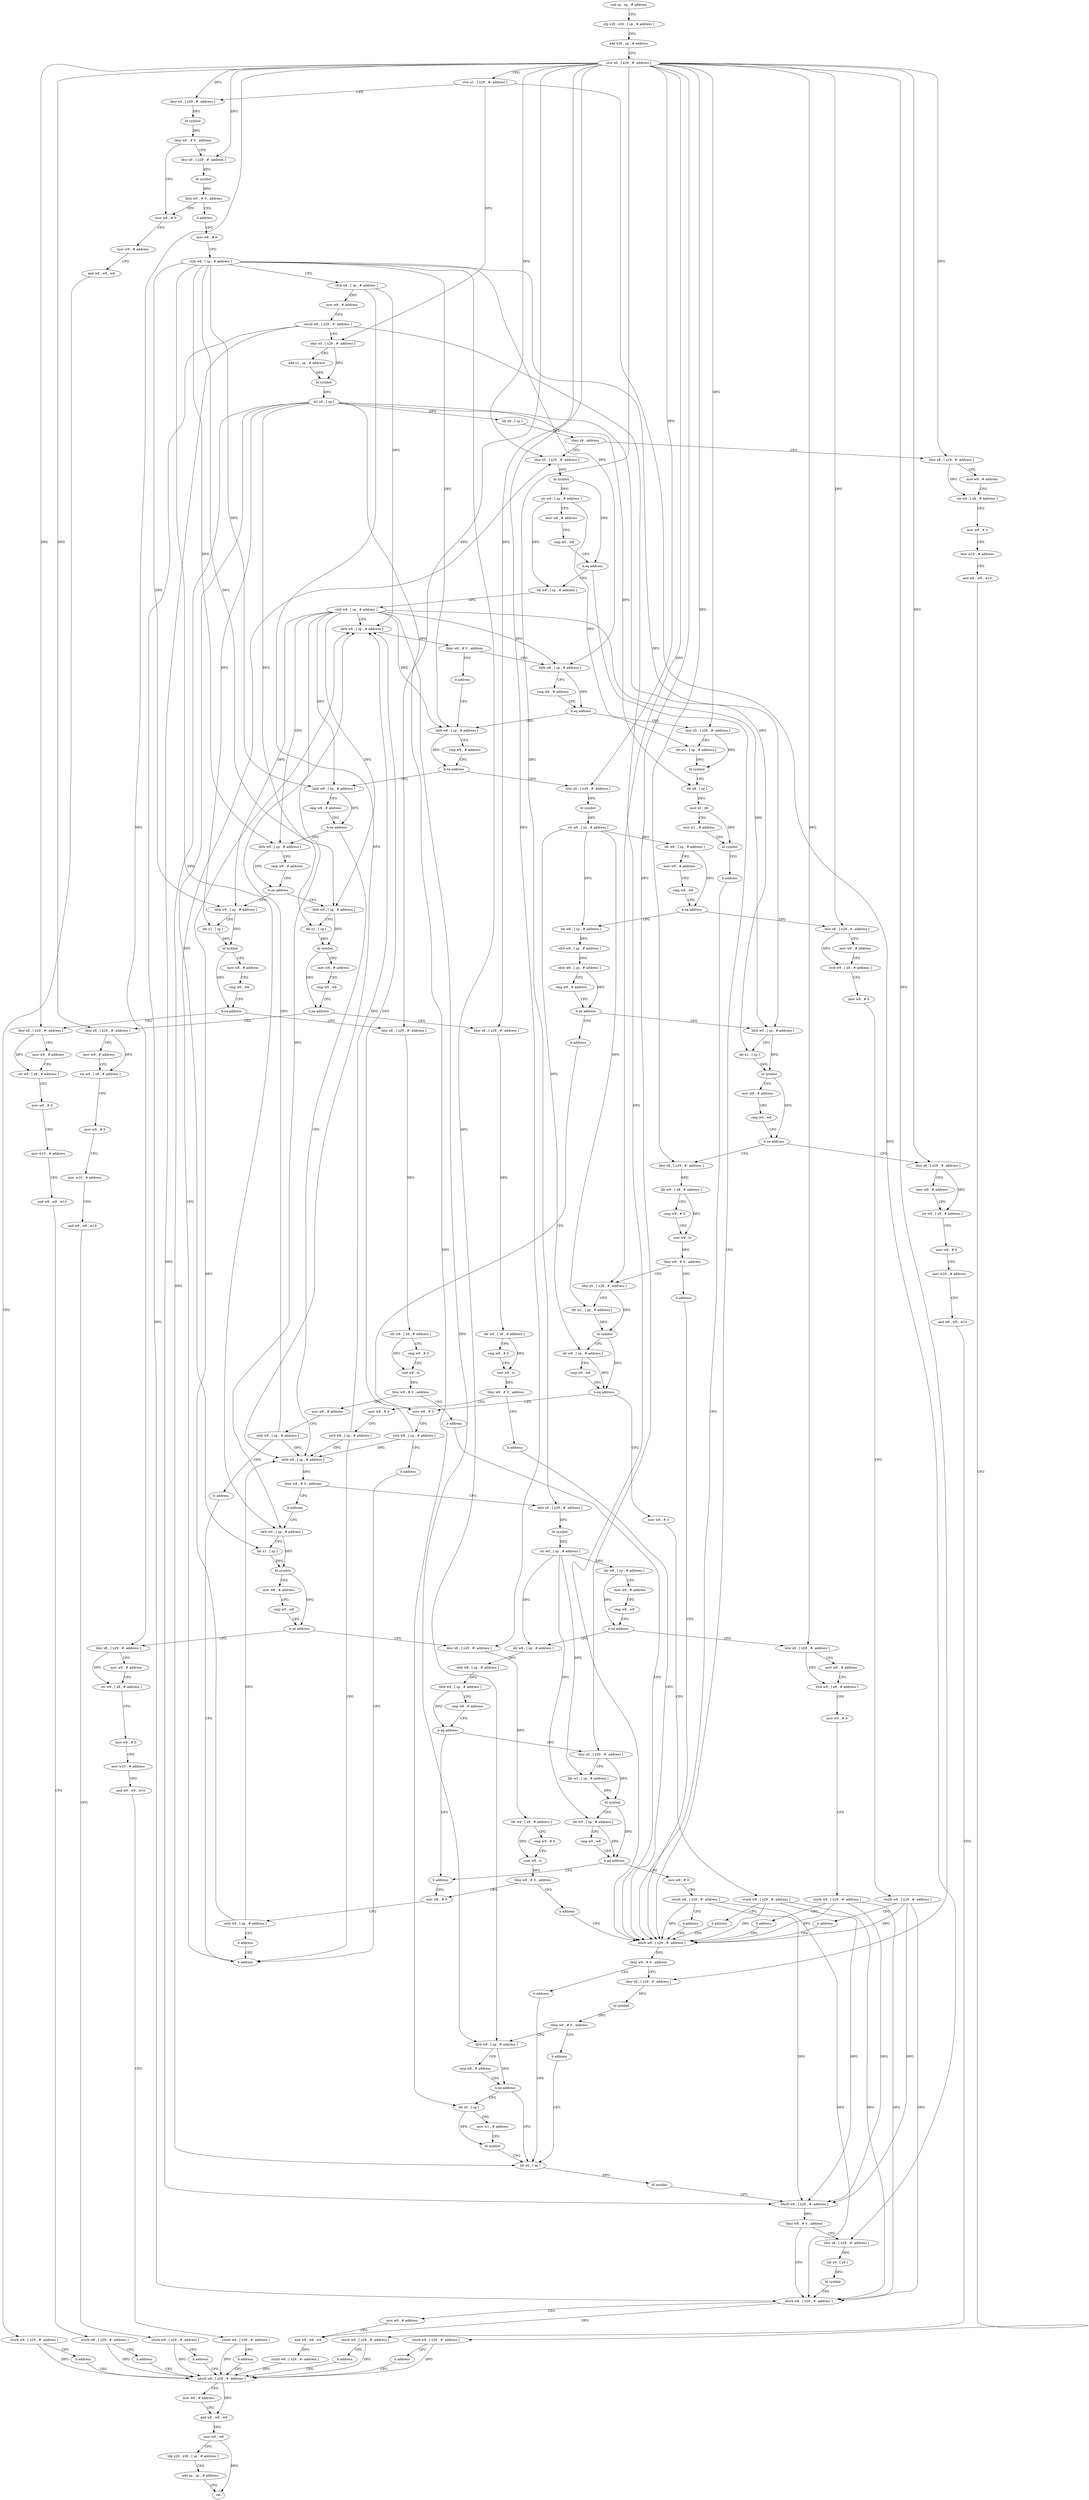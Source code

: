 digraph "func" {
"109396" [label = "sub sp , sp , # address" ]
"109400" [label = "stp x29 , x30 , [ sp , # address ]" ]
"109404" [label = "add x29 , sp , # address" ]
"109408" [label = "stur x0 , [ x29 , #- address ]" ]
"109412" [label = "stur x1 , [ x29 , #- address ]" ]
"109416" [label = "ldur x0 , [ x29 , #- address ]" ]
"109420" [label = "bl symbol" ]
"109424" [label = "tbnz w0 , # 0 , address" ]
"109444" [label = "mov w8 , # 0" ]
"109428" [label = "ldur x0 , [ x29 , #- address ]" ]
"109448" [label = "mov w9 , # address" ]
"109452" [label = "and w8 , w8 , w9" ]
"109456" [label = "sturb w8 , [ x29 , #- address ]" ]
"109460" [label = "b address" ]
"110364" [label = "ldurb w8 , [ x29 , #- address ]" ]
"109432" [label = "bl symbol" ]
"109436" [label = "tbnz w0 , # 0 , address" ]
"109440" [label = "b address" ]
"110368" [label = "mov w9 , # address" ]
"110372" [label = "and w8 , w8 , w9" ]
"110376" [label = "mov w0 , w8" ]
"110380" [label = "ldp x29 , x30 , [ sp , # address ]" ]
"110384" [label = "add sp , sp , # address" ]
"110388" [label = "ret" ]
"109464" [label = "mov w8 , # 0" ]
"109468" [label = "strb w8 , [ sp , # address ]" ]
"109472" [label = "strb w8 , [ sp , # address ]" ]
"109476" [label = "mov w8 , # address" ]
"109480" [label = "sturb w8 , [ x29 , #- address ]" ]
"109484" [label = "ldur x0 , [ x29 , #- address ]" ]
"109488" [label = "add x1 , sp , # address" ]
"109492" [label = "bl symbol" ]
"109496" [label = "str x0 , [ sp ]" ]
"109500" [label = "ldr x9 , [ sp ]" ]
"109504" [label = "cbnz x9 , address" ]
"109540" [label = "ldur x0 , [ x29 , #- address ]" ]
"109508" [label = "ldur x8 , [ x29 , #- address ]" ]
"109544" [label = "bl symbol" ]
"109548" [label = "str w0 , [ sp , # address ]" ]
"109552" [label = "mov w8 , # address" ]
"109556" [label = "cmp w0 , w8" ]
"109560" [label = "b.eq address" ]
"110268" [label = "ldurb w8 , [ x29 , #- address ]" ]
"109564" [label = "ldr w8 , [ sp , # address ]" ]
"109512" [label = "mov w9 , # address" ]
"109516" [label = "str w9 , [ x8 , # address ]" ]
"109520" [label = "mov w9 , # 0" ]
"109524" [label = "mov w10 , # address" ]
"109528" [label = "and w9 , w9 , w10" ]
"109532" [label = "sturb w9 , [ x29 , #- address ]" ]
"109536" [label = "b address" ]
"110272" [label = "tbnz w8 , # 0 , address" ]
"110280" [label = "ldur x0 , [ x29 , #- address ]" ]
"110276" [label = "b address" ]
"109568" [label = "strb w8 , [ sp , # address ]" ]
"109572" [label = "ldrb w8 , [ sp , # address ]" ]
"109576" [label = "tbnz w8 , # 0 , address" ]
"109584" [label = "ldrb w8 , [ sp , # address ]" ]
"109580" [label = "b address" ]
"110284" [label = "bl symbol" ]
"110288" [label = "tbnz w0 , # 0 , address" ]
"110296" [label = "ldrb w8 , [ sp , # address ]" ]
"110292" [label = "b address" ]
"110320" [label = "ldr x0 , [ sp ]" ]
"109588" [label = "cmp w8 , # address" ]
"109592" [label = "b.eq address" ]
"109628" [label = "ldrb w8 , [ sp , # address ]" ]
"109596" [label = "ldur x0 , [ x29 , #- address ]" ]
"110300" [label = "cmp w8 , # address" ]
"110304" [label = "b.ne address" ]
"110308" [label = "ldr x0 , [ sp ]" ]
"110324" [label = "bl symbol" ]
"110328" [label = "ldurb w8 , [ x29 , #- address ]" ]
"110332" [label = "tbnz w8 , # 0 , address" ]
"110348" [label = "ldurb w8 , [ x29 , #- address ]" ]
"110336" [label = "ldur x8 , [ x29 , #- address ]" ]
"109632" [label = "cmp w8 , # address" ]
"109636" [label = "b.ne address" ]
"109844" [label = "ldrb w8 , [ sp , # address ]" ]
"109640" [label = "ldur x0 , [ x29 , #- address ]" ]
"109600" [label = "ldr w1 , [ sp , # address ]" ]
"109604" [label = "bl symbol" ]
"109608" [label = "ldr x8 , [ sp ]" ]
"109612" [label = "mov x0 , x8" ]
"109616" [label = "mov w1 , # address" ]
"109620" [label = "bl symbol" ]
"109624" [label = "b address" ]
"110312" [label = "mov w1 , # address" ]
"110316" [label = "bl symbol" ]
"110352" [label = "mov w9 , # address" ]
"110356" [label = "and w8 , w8 , w9" ]
"110360" [label = "sturb w8 , [ x29 , #- address ]" ]
"110340" [label = "ldr x0 , [ x8 ]" ]
"110344" [label = "bl symbol" ]
"109848" [label = "cmp w8 , # address" ]
"109852" [label = "b.ne address" ]
"110072" [label = "ldrb w8 , [ sp , # address ]" ]
"109856" [label = "ldrb w8 , [ sp , # address ]" ]
"109644" [label = "bl symbol" ]
"109648" [label = "str w0 , [ sp , # address ]" ]
"109652" [label = "ldr w8 , [ sp , # address ]" ]
"109656" [label = "mov w9 , # address" ]
"109660" [label = "cmp w8 , w9" ]
"109664" [label = "b.ne address" ]
"109692" [label = "ldr w8 , [ sp , # address ]" ]
"109668" [label = "ldur x8 , [ x29 , #- address ]" ]
"110076" [label = "cmp w8 , # address" ]
"110080" [label = "b.ne address" ]
"110176" [label = "ldrb w0 , [ sp , # address ]" ]
"110084" [label = "ldrb w0 , [ sp , # address ]" ]
"109860" [label = "tbnz w8 , # 0 , address" ]
"109868" [label = "ldur x0 , [ x29 , #- address ]" ]
"109864" [label = "b address" ]
"109696" [label = "strb w8 , [ sp , # address ]" ]
"109700" [label = "ldrb w8 , [ sp , # address ]" ]
"109704" [label = "cmp w8 , # address" ]
"109708" [label = "b.ne address" ]
"109716" [label = "ldrb w0 , [ sp , # address ]" ]
"109712" [label = "b address" ]
"109672" [label = "mov w9 , # address" ]
"109676" [label = "strb w9 , [ x8 , # address ]" ]
"109680" [label = "mov w9 , # 0" ]
"109684" [label = "sturb w9 , [ x29 , #- address ]" ]
"109688" [label = "b address" ]
"110180" [label = "ldr x1 , [ sp ]" ]
"110184" [label = "bl symbol" ]
"110188" [label = "mov w8 , # address" ]
"110192" [label = "cmp w0 , w8" ]
"110196" [label = "b.ne address" ]
"110232" [label = "ldur x8 , [ x29 , #- address ]" ]
"110200" [label = "ldur x8 , [ x29 , #- address ]" ]
"110088" [label = "ldr x1 , [ sp ]" ]
"110092" [label = "bl symbol" ]
"110096" [label = "mov w8 , # address" ]
"110100" [label = "cmp w0 , w8" ]
"110104" [label = "b.ne address" ]
"110140" [label = "ldur x8 , [ x29 , #- address ]" ]
"110108" [label = "ldur x8 , [ x29 , #- address ]" ]
"109872" [label = "bl symbol" ]
"109876" [label = "str w0 , [ sp , # address ]" ]
"109880" [label = "ldr w8 , [ sp , # address ]" ]
"109884" [label = "mov w9 , # address" ]
"109888" [label = "cmp w8 , w9" ]
"109892" [label = "b.ne address" ]
"109920" [label = "ldr w8 , [ sp , # address ]" ]
"109896" [label = "ldur x8 , [ x29 , #- address ]" ]
"109980" [label = "ldrb w0 , [ sp , # address ]" ]
"109720" [label = "ldr x1 , [ sp ]" ]
"109724" [label = "bl symbol" ]
"109728" [label = "mov w8 , # address" ]
"109732" [label = "cmp w0 , w8" ]
"109736" [label = "b.ne address" ]
"109772" [label = "ldur x8 , [ x29 , #- address ]" ]
"109740" [label = "ldur x8 , [ x29 , #- address ]" ]
"109832" [label = "mov w8 , # 0" ]
"110236" [label = "ldr w9 , [ x8 , # address ]" ]
"110240" [label = "cmp w9 , # 0" ]
"110244" [label = "cset w9 , ls" ]
"110248" [label = "tbnz w9 , # 0 , address" ]
"110256" [label = "mov w8 , # 0" ]
"110252" [label = "b address" ]
"110204" [label = "mov w9 , # address" ]
"110208" [label = "str w9 , [ x8 , # address ]" ]
"110212" [label = "mov w9 , # 0" ]
"110216" [label = "mov w10 , # address" ]
"110220" [label = "and w9 , w9 , w10" ]
"110224" [label = "sturb w9 , [ x29 , #- address ]" ]
"110228" [label = "b address" ]
"110144" [label = "ldr w9 , [ x8 , # address ]" ]
"110148" [label = "cmp w9 , # 0" ]
"110152" [label = "cset w9 , ls" ]
"110156" [label = "tbnz w9 , # 0 , address" ]
"110164" [label = "mov w8 , # address" ]
"110160" [label = "b address" ]
"110112" [label = "mov w9 , # address" ]
"110116" [label = "str w9 , [ x8 , # address ]" ]
"110120" [label = "mov w9 , # 0" ]
"110124" [label = "mov w10 , # address" ]
"110128" [label = "and w9 , w9 , w10" ]
"110132" [label = "sturb w9 , [ x29 , #- address ]" ]
"110136" [label = "b address" ]
"109924" [label = "strb w8 , [ sp , # address ]" ]
"109928" [label = "ldrb w8 , [ sp , # address ]" ]
"109932" [label = "cmp w8 , # address" ]
"109936" [label = "b.eq address" ]
"109976" [label = "b address" ]
"109940" [label = "ldur x0 , [ x29 , #- address ]" ]
"109900" [label = "mov w9 , # address" ]
"109904" [label = "strb w9 , [ x8 , # address ]" ]
"109908" [label = "mov w9 , # 0" ]
"109912" [label = "sturb w9 , [ x29 , #- address ]" ]
"109916" [label = "b address" ]
"109984" [label = "ldr x1 , [ sp ]" ]
"109988" [label = "bl symbol" ]
"109992" [label = "mov w8 , # address" ]
"109996" [label = "cmp w0 , w8" ]
"110000" [label = "b.ne address" ]
"110036" [label = "ldur x8 , [ x29 , #- address ]" ]
"110004" [label = "ldur x8 , [ x29 , #- address ]" ]
"109776" [label = "ldr w9 , [ x8 , # address ]" ]
"109780" [label = "cmp w9 , # 0" ]
"109784" [label = "cset w9 , ls" ]
"109788" [label = "tbnz w9 , # 0 , address" ]
"109796" [label = "ldur x0 , [ x29 , #- address ]" ]
"109792" [label = "b address" ]
"109744" [label = "mov w9 , # address" ]
"109748" [label = "str w9 , [ x8 , # address ]" ]
"109752" [label = "mov w9 , # 0" ]
"109756" [label = "mov w10 , # address" ]
"109760" [label = "and w9 , w9 , w10" ]
"109764" [label = "sturb w9 , [ x29 , #- address ]" ]
"109768" [label = "b address" ]
"109836" [label = "strb w8 , [ sp , # address ]" ]
"109840" [label = "b address" ]
"110264" [label = "b address" ]
"110260" [label = "strb w8 , [ sp , # address ]" ]
"110168" [label = "strb w8 , [ sp , # address ]" ]
"110172" [label = "b address" ]
"110060" [label = "mov w8 , # 0" ]
"109944" [label = "ldr w1 , [ sp , # address ]" ]
"109948" [label = "bl symbol" ]
"109952" [label = "ldr w8 , [ sp , # address ]" ]
"109956" [label = "cmp w0 , w8" ]
"109960" [label = "b.eq address" ]
"109964" [label = "mov w8 , # 0" ]
"110040" [label = "ldr w9 , [ x8 , # address ]" ]
"110044" [label = "cmp w9 , # 0" ]
"110048" [label = "cset w9 , ls" ]
"110052" [label = "tbnz w9 , # 0 , address" ]
"110056" [label = "b address" ]
"110008" [label = "mov w9 , # address" ]
"110012" [label = "str w9 , [ x8 , # address ]" ]
"110016" [label = "mov w9 , # 0" ]
"110020" [label = "mov w10 , # address" ]
"110024" [label = "and w9 , w9 , w10" ]
"110028" [label = "sturb w9 , [ x29 , #- address ]" ]
"110032" [label = "b address" ]
"109800" [label = "ldr w1 , [ sp , # address ]" ]
"109804" [label = "bl symbol" ]
"109808" [label = "ldr w8 , [ sp , # address ]" ]
"109812" [label = "cmp w0 , w8" ]
"109816" [label = "b.eq address" ]
"109820" [label = "mov w8 , # 0" ]
"110064" [label = "strb w8 , [ sp , # address ]" ]
"110068" [label = "b address" ]
"109968" [label = "sturb w8 , [ x29 , #- address ]" ]
"109972" [label = "b address" ]
"109824" [label = "sturb w8 , [ x29 , #- address ]" ]
"109828" [label = "b address" ]
"109396" -> "109400" [ label = "CFG" ]
"109400" -> "109404" [ label = "CFG" ]
"109404" -> "109408" [ label = "CFG" ]
"109408" -> "109412" [ label = "CFG" ]
"109408" -> "109416" [ label = "DFG" ]
"109408" -> "109428" [ label = "DFG" ]
"109408" -> "109540" [ label = "DFG" ]
"109408" -> "109508" [ label = "DFG" ]
"109408" -> "110280" [ label = "DFG" ]
"109408" -> "109596" [ label = "DFG" ]
"109408" -> "109640" [ label = "DFG" ]
"109408" -> "109668" [ label = "DFG" ]
"109408" -> "109868" [ label = "DFG" ]
"109408" -> "110232" [ label = "DFG" ]
"109408" -> "110200" [ label = "DFG" ]
"109408" -> "110140" [ label = "DFG" ]
"109408" -> "110108" [ label = "DFG" ]
"109408" -> "109896" [ label = "DFG" ]
"109408" -> "109772" [ label = "DFG" ]
"109408" -> "109740" [ label = "DFG" ]
"109408" -> "109940" [ label = "DFG" ]
"109408" -> "110036" [ label = "DFG" ]
"109408" -> "110004" [ label = "DFG" ]
"109408" -> "109796" [ label = "DFG" ]
"109412" -> "109416" [ label = "CFG" ]
"109412" -> "109484" [ label = "DFG" ]
"109412" -> "110336" [ label = "DFG" ]
"109416" -> "109420" [ label = "DFG" ]
"109420" -> "109424" [ label = "DFG" ]
"109424" -> "109444" [ label = "CFG" ]
"109424" -> "109428" [ label = "CFG" ]
"109444" -> "109448" [ label = "CFG" ]
"109428" -> "109432" [ label = "DFG" ]
"109448" -> "109452" [ label = "CFG" ]
"109452" -> "109456" [ label = "CFG" ]
"109456" -> "109460" [ label = "CFG" ]
"109456" -> "110364" [ label = "DFG" ]
"109460" -> "110364" [ label = "CFG" ]
"110364" -> "110368" [ label = "CFG" ]
"110364" -> "110372" [ label = "DFG" ]
"109432" -> "109436" [ label = "DFG" ]
"109436" -> "109444" [ label = "CFG" ]
"109436" -> "109440" [ label = "CFG" ]
"109440" -> "109464" [ label = "CFG" ]
"110368" -> "110372" [ label = "CFG" ]
"110372" -> "110376" [ label = "DFG" ]
"110376" -> "110380" [ label = "CFG" ]
"110376" -> "110388" [ label = "DFG" ]
"110380" -> "110384" [ label = "CFG" ]
"110384" -> "110388" [ label = "CFG" ]
"109464" -> "109468" [ label = "CFG" ]
"109468" -> "109472" [ label = "CFG" ]
"109468" -> "109584" [ label = "DFG" ]
"109468" -> "110296" [ label = "DFG" ]
"109468" -> "109628" [ label = "DFG" ]
"109468" -> "109844" [ label = "DFG" ]
"109468" -> "110072" [ label = "DFG" ]
"109468" -> "110176" [ label = "DFG" ]
"109468" -> "110084" [ label = "DFG" ]
"109468" -> "109716" [ label = "DFG" ]
"109468" -> "109980" [ label = "DFG" ]
"109472" -> "109476" [ label = "CFG" ]
"109472" -> "109572" [ label = "DFG" ]
"109472" -> "109856" [ label = "DFG" ]
"109476" -> "109480" [ label = "CFG" ]
"109480" -> "109484" [ label = "CFG" ]
"109480" -> "110268" [ label = "DFG" ]
"109480" -> "110328" [ label = "DFG" ]
"109480" -> "110348" [ label = "DFG" ]
"109484" -> "109488" [ label = "CFG" ]
"109484" -> "109492" [ label = "DFG" ]
"109488" -> "109492" [ label = "DFG" ]
"109492" -> "109496" [ label = "DFG" ]
"109496" -> "109500" [ label = "DFG" ]
"109496" -> "110320" [ label = "DFG" ]
"109496" -> "109608" [ label = "DFG" ]
"109496" -> "110308" [ label = "DFG" ]
"109496" -> "110180" [ label = "DFG" ]
"109496" -> "110088" [ label = "DFG" ]
"109496" -> "109720" [ label = "DFG" ]
"109496" -> "109984" [ label = "DFG" ]
"109500" -> "109504" [ label = "DFG" ]
"109504" -> "109540" [ label = "CFG" ]
"109504" -> "109508" [ label = "CFG" ]
"109540" -> "109544" [ label = "DFG" ]
"109508" -> "109512" [ label = "CFG" ]
"109508" -> "109516" [ label = "DFG" ]
"109544" -> "109548" [ label = "DFG" ]
"109544" -> "109560" [ label = "DFG" ]
"109548" -> "109552" [ label = "CFG" ]
"109548" -> "109564" [ label = "DFG" ]
"109548" -> "109600" [ label = "DFG" ]
"109552" -> "109556" [ label = "CFG" ]
"109556" -> "109560" [ label = "CFG" ]
"109560" -> "110268" [ label = "CFG" ]
"109560" -> "109564" [ label = "CFG" ]
"110268" -> "110272" [ label = "DFG" ]
"109564" -> "109568" [ label = "DFG" ]
"109512" -> "109516" [ label = "CFG" ]
"109516" -> "109520" [ label = "CFG" ]
"109520" -> "109524" [ label = "CFG" ]
"109524" -> "109528" [ label = "CFG" ]
"109528" -> "109532" [ label = "CFG" ]
"109532" -> "109536" [ label = "CFG" ]
"109532" -> "110364" [ label = "DFG" ]
"109536" -> "110364" [ label = "CFG" ]
"110272" -> "110280" [ label = "CFG" ]
"110272" -> "110276" [ label = "CFG" ]
"110280" -> "110284" [ label = "DFG" ]
"110276" -> "110320" [ label = "CFG" ]
"109568" -> "109572" [ label = "CFG" ]
"109568" -> "109584" [ label = "DFG" ]
"109568" -> "110296" [ label = "DFG" ]
"109568" -> "109628" [ label = "DFG" ]
"109568" -> "109844" [ label = "DFG" ]
"109568" -> "110072" [ label = "DFG" ]
"109568" -> "110176" [ label = "DFG" ]
"109568" -> "110084" [ label = "DFG" ]
"109568" -> "109716" [ label = "DFG" ]
"109568" -> "109980" [ label = "DFG" ]
"109572" -> "109576" [ label = "DFG" ]
"109576" -> "109584" [ label = "CFG" ]
"109576" -> "109580" [ label = "CFG" ]
"109584" -> "109588" [ label = "CFG" ]
"109584" -> "109592" [ label = "DFG" ]
"109580" -> "109628" [ label = "CFG" ]
"110284" -> "110288" [ label = "DFG" ]
"110288" -> "110296" [ label = "CFG" ]
"110288" -> "110292" [ label = "CFG" ]
"110296" -> "110300" [ label = "CFG" ]
"110296" -> "110304" [ label = "DFG" ]
"110292" -> "110320" [ label = "CFG" ]
"110320" -> "110324" [ label = "DFG" ]
"109588" -> "109592" [ label = "CFG" ]
"109592" -> "109628" [ label = "CFG" ]
"109592" -> "109596" [ label = "CFG" ]
"109628" -> "109632" [ label = "CFG" ]
"109628" -> "109636" [ label = "DFG" ]
"109596" -> "109600" [ label = "CFG" ]
"109596" -> "109604" [ label = "DFG" ]
"110300" -> "110304" [ label = "CFG" ]
"110304" -> "110320" [ label = "CFG" ]
"110304" -> "110308" [ label = "CFG" ]
"110308" -> "110312" [ label = "CFG" ]
"110308" -> "110316" [ label = "DFG" ]
"110324" -> "110328" [ label = "CFG" ]
"110328" -> "110332" [ label = "DFG" ]
"110332" -> "110348" [ label = "CFG" ]
"110332" -> "110336" [ label = "CFG" ]
"110348" -> "110352" [ label = "CFG" ]
"110348" -> "110356" [ label = "DFG" ]
"110336" -> "110340" [ label = "DFG" ]
"109632" -> "109636" [ label = "CFG" ]
"109636" -> "109844" [ label = "CFG" ]
"109636" -> "109640" [ label = "CFG" ]
"109844" -> "109848" [ label = "CFG" ]
"109844" -> "109852" [ label = "DFG" ]
"109640" -> "109644" [ label = "DFG" ]
"109600" -> "109604" [ label = "DFG" ]
"109604" -> "109608" [ label = "CFG" ]
"109608" -> "109612" [ label = "DFG" ]
"109612" -> "109616" [ label = "CFG" ]
"109612" -> "109620" [ label = "DFG" ]
"109616" -> "109620" [ label = "CFG" ]
"109620" -> "109624" [ label = "CFG" ]
"109624" -> "110268" [ label = "CFG" ]
"110312" -> "110316" [ label = "CFG" ]
"110316" -> "110320" [ label = "CFG" ]
"110352" -> "110356" [ label = "CFG" ]
"110356" -> "110360" [ label = "DFG" ]
"110360" -> "110364" [ label = "DFG" ]
"110340" -> "110344" [ label = "DFG" ]
"110344" -> "110348" [ label = "CFG" ]
"109848" -> "109852" [ label = "CFG" ]
"109852" -> "110072" [ label = "CFG" ]
"109852" -> "109856" [ label = "CFG" ]
"110072" -> "110076" [ label = "CFG" ]
"110072" -> "110080" [ label = "DFG" ]
"109856" -> "109860" [ label = "DFG" ]
"109644" -> "109648" [ label = "DFG" ]
"109648" -> "109652" [ label = "DFG" ]
"109648" -> "109692" [ label = "DFG" ]
"109648" -> "109800" [ label = "DFG" ]
"109648" -> "109808" [ label = "DFG" ]
"109652" -> "109656" [ label = "CFG" ]
"109652" -> "109664" [ label = "DFG" ]
"109656" -> "109660" [ label = "CFG" ]
"109660" -> "109664" [ label = "CFG" ]
"109664" -> "109692" [ label = "CFG" ]
"109664" -> "109668" [ label = "CFG" ]
"109692" -> "109696" [ label = "DFG" ]
"109668" -> "109672" [ label = "CFG" ]
"109668" -> "109676" [ label = "DFG" ]
"110076" -> "110080" [ label = "CFG" ]
"110080" -> "110176" [ label = "CFG" ]
"110080" -> "110084" [ label = "CFG" ]
"110176" -> "110180" [ label = "CFG" ]
"110176" -> "110184" [ label = "DFG" ]
"110084" -> "110088" [ label = "CFG" ]
"110084" -> "110092" [ label = "DFG" ]
"109860" -> "109868" [ label = "CFG" ]
"109860" -> "109864" [ label = "CFG" ]
"109868" -> "109872" [ label = "DFG" ]
"109864" -> "109980" [ label = "CFG" ]
"109696" -> "109700" [ label = "DFG" ]
"109700" -> "109704" [ label = "CFG" ]
"109700" -> "109708" [ label = "DFG" ]
"109704" -> "109708" [ label = "CFG" ]
"109708" -> "109716" [ label = "CFG" ]
"109708" -> "109712" [ label = "CFG" ]
"109716" -> "109720" [ label = "CFG" ]
"109716" -> "109724" [ label = "DFG" ]
"109712" -> "109832" [ label = "CFG" ]
"109672" -> "109676" [ label = "CFG" ]
"109676" -> "109680" [ label = "CFG" ]
"109680" -> "109684" [ label = "CFG" ]
"109684" -> "109688" [ label = "CFG" ]
"109684" -> "110268" [ label = "DFG" ]
"109684" -> "110328" [ label = "DFG" ]
"109684" -> "110348" [ label = "DFG" ]
"109688" -> "110268" [ label = "CFG" ]
"110180" -> "110184" [ label = "DFG" ]
"110184" -> "110188" [ label = "CFG" ]
"110184" -> "110196" [ label = "DFG" ]
"110188" -> "110192" [ label = "CFG" ]
"110192" -> "110196" [ label = "CFG" ]
"110196" -> "110232" [ label = "CFG" ]
"110196" -> "110200" [ label = "CFG" ]
"110232" -> "110236" [ label = "DFG" ]
"110200" -> "110204" [ label = "CFG" ]
"110200" -> "110208" [ label = "DFG" ]
"110088" -> "110092" [ label = "DFG" ]
"110092" -> "110096" [ label = "CFG" ]
"110092" -> "110104" [ label = "DFG" ]
"110096" -> "110100" [ label = "CFG" ]
"110100" -> "110104" [ label = "CFG" ]
"110104" -> "110140" [ label = "CFG" ]
"110104" -> "110108" [ label = "CFG" ]
"110140" -> "110144" [ label = "DFG" ]
"110108" -> "110112" [ label = "CFG" ]
"110108" -> "110116" [ label = "DFG" ]
"109872" -> "109876" [ label = "DFG" ]
"109876" -> "109880" [ label = "DFG" ]
"109876" -> "109920" [ label = "DFG" ]
"109876" -> "109944" [ label = "DFG" ]
"109876" -> "109952" [ label = "DFG" ]
"109880" -> "109884" [ label = "CFG" ]
"109880" -> "109892" [ label = "DFG" ]
"109884" -> "109888" [ label = "CFG" ]
"109888" -> "109892" [ label = "CFG" ]
"109892" -> "109920" [ label = "CFG" ]
"109892" -> "109896" [ label = "CFG" ]
"109920" -> "109924" [ label = "DFG" ]
"109896" -> "109900" [ label = "CFG" ]
"109896" -> "109904" [ label = "DFG" ]
"109980" -> "109984" [ label = "CFG" ]
"109980" -> "109988" [ label = "DFG" ]
"109720" -> "109724" [ label = "DFG" ]
"109724" -> "109728" [ label = "CFG" ]
"109724" -> "109736" [ label = "DFG" ]
"109728" -> "109732" [ label = "CFG" ]
"109732" -> "109736" [ label = "CFG" ]
"109736" -> "109772" [ label = "CFG" ]
"109736" -> "109740" [ label = "CFG" ]
"109772" -> "109776" [ label = "DFG" ]
"109740" -> "109744" [ label = "CFG" ]
"109740" -> "109748" [ label = "DFG" ]
"109832" -> "109836" [ label = "CFG" ]
"110236" -> "110240" [ label = "CFG" ]
"110236" -> "110244" [ label = "DFG" ]
"110240" -> "110244" [ label = "CFG" ]
"110244" -> "110248" [ label = "DFG" ]
"110248" -> "110256" [ label = "CFG" ]
"110248" -> "110252" [ label = "CFG" ]
"110256" -> "110260" [ label = "CFG" ]
"110252" -> "110268" [ label = "CFG" ]
"110204" -> "110208" [ label = "CFG" ]
"110208" -> "110212" [ label = "CFG" ]
"110212" -> "110216" [ label = "CFG" ]
"110216" -> "110220" [ label = "CFG" ]
"110220" -> "110224" [ label = "CFG" ]
"110224" -> "110228" [ label = "CFG" ]
"110224" -> "110364" [ label = "DFG" ]
"110228" -> "110364" [ label = "CFG" ]
"110144" -> "110148" [ label = "CFG" ]
"110144" -> "110152" [ label = "DFG" ]
"110148" -> "110152" [ label = "CFG" ]
"110152" -> "110156" [ label = "DFG" ]
"110156" -> "110164" [ label = "CFG" ]
"110156" -> "110160" [ label = "CFG" ]
"110164" -> "110168" [ label = "CFG" ]
"110160" -> "110268" [ label = "CFG" ]
"110112" -> "110116" [ label = "CFG" ]
"110116" -> "110120" [ label = "CFG" ]
"110120" -> "110124" [ label = "CFG" ]
"110124" -> "110128" [ label = "CFG" ]
"110128" -> "110132" [ label = "CFG" ]
"110132" -> "110136" [ label = "CFG" ]
"110132" -> "110364" [ label = "DFG" ]
"110136" -> "110364" [ label = "CFG" ]
"109924" -> "109928" [ label = "DFG" ]
"109928" -> "109932" [ label = "CFG" ]
"109928" -> "109936" [ label = "DFG" ]
"109932" -> "109936" [ label = "CFG" ]
"109936" -> "109976" [ label = "CFG" ]
"109936" -> "109940" [ label = "CFG" ]
"109976" -> "110060" [ label = "CFG" ]
"109940" -> "109944" [ label = "CFG" ]
"109940" -> "109948" [ label = "DFG" ]
"109900" -> "109904" [ label = "CFG" ]
"109904" -> "109908" [ label = "CFG" ]
"109908" -> "109912" [ label = "CFG" ]
"109912" -> "109916" [ label = "CFG" ]
"109912" -> "110268" [ label = "DFG" ]
"109912" -> "110328" [ label = "DFG" ]
"109912" -> "110348" [ label = "DFG" ]
"109916" -> "110268" [ label = "CFG" ]
"109984" -> "109988" [ label = "DFG" ]
"109988" -> "109992" [ label = "CFG" ]
"109988" -> "110000" [ label = "DFG" ]
"109992" -> "109996" [ label = "CFG" ]
"109996" -> "110000" [ label = "CFG" ]
"110000" -> "110036" [ label = "CFG" ]
"110000" -> "110004" [ label = "CFG" ]
"110036" -> "110040" [ label = "DFG" ]
"110004" -> "110008" [ label = "CFG" ]
"110004" -> "110012" [ label = "DFG" ]
"109776" -> "109780" [ label = "CFG" ]
"109776" -> "109784" [ label = "DFG" ]
"109780" -> "109784" [ label = "CFG" ]
"109784" -> "109788" [ label = "DFG" ]
"109788" -> "109796" [ label = "CFG" ]
"109788" -> "109792" [ label = "CFG" ]
"109796" -> "109800" [ label = "CFG" ]
"109796" -> "109804" [ label = "DFG" ]
"109792" -> "110268" [ label = "CFG" ]
"109744" -> "109748" [ label = "CFG" ]
"109748" -> "109752" [ label = "CFG" ]
"109752" -> "109756" [ label = "CFG" ]
"109756" -> "109760" [ label = "CFG" ]
"109760" -> "109764" [ label = "CFG" ]
"109764" -> "109768" [ label = "CFG" ]
"109764" -> "110364" [ label = "DFG" ]
"109768" -> "110364" [ label = "CFG" ]
"109836" -> "109840" [ label = "CFG" ]
"109836" -> "109572" [ label = "DFG" ]
"109836" -> "109856" [ label = "DFG" ]
"109840" -> "110264" [ label = "CFG" ]
"110264" -> "109540" [ label = "CFG" ]
"110260" -> "110264" [ label = "CFG" ]
"110260" -> "109572" [ label = "DFG" ]
"110260" -> "109856" [ label = "DFG" ]
"110168" -> "110172" [ label = "CFG" ]
"110168" -> "109572" [ label = "DFG" ]
"110168" -> "109856" [ label = "DFG" ]
"110172" -> "110264" [ label = "CFG" ]
"110060" -> "110064" [ label = "CFG" ]
"109944" -> "109948" [ label = "DFG" ]
"109948" -> "109952" [ label = "CFG" ]
"109948" -> "109960" [ label = "DFG" ]
"109952" -> "109956" [ label = "CFG" ]
"109952" -> "109960" [ label = "DFG" ]
"109956" -> "109960" [ label = "CFG" ]
"109960" -> "109976" [ label = "CFG" ]
"109960" -> "109964" [ label = "CFG" ]
"109964" -> "109968" [ label = "CFG" ]
"110040" -> "110044" [ label = "CFG" ]
"110040" -> "110048" [ label = "DFG" ]
"110044" -> "110048" [ label = "CFG" ]
"110048" -> "110052" [ label = "DFG" ]
"110052" -> "110060" [ label = "CFG" ]
"110052" -> "110056" [ label = "CFG" ]
"110056" -> "110268" [ label = "CFG" ]
"110008" -> "110012" [ label = "CFG" ]
"110012" -> "110016" [ label = "CFG" ]
"110016" -> "110020" [ label = "CFG" ]
"110020" -> "110024" [ label = "CFG" ]
"110024" -> "110028" [ label = "CFG" ]
"110028" -> "110032" [ label = "CFG" ]
"110028" -> "110364" [ label = "DFG" ]
"110032" -> "110364" [ label = "CFG" ]
"109800" -> "109804" [ label = "DFG" ]
"109804" -> "109808" [ label = "CFG" ]
"109804" -> "109816" [ label = "DFG" ]
"109808" -> "109812" [ label = "CFG" ]
"109808" -> "109816" [ label = "DFG" ]
"109812" -> "109816" [ label = "CFG" ]
"109816" -> "109832" [ label = "CFG" ]
"109816" -> "109820" [ label = "CFG" ]
"109820" -> "109824" [ label = "CFG" ]
"110064" -> "110068" [ label = "CFG" ]
"110064" -> "109572" [ label = "DFG" ]
"110064" -> "109856" [ label = "DFG" ]
"110068" -> "110264" [ label = "CFG" ]
"109968" -> "109972" [ label = "CFG" ]
"109968" -> "110268" [ label = "DFG" ]
"109968" -> "110328" [ label = "DFG" ]
"109968" -> "110348" [ label = "DFG" ]
"109972" -> "110268" [ label = "CFG" ]
"109824" -> "109828" [ label = "CFG" ]
"109824" -> "110268" [ label = "DFG" ]
"109824" -> "110328" [ label = "DFG" ]
"109824" -> "110348" [ label = "DFG" ]
"109828" -> "110268" [ label = "CFG" ]
}
